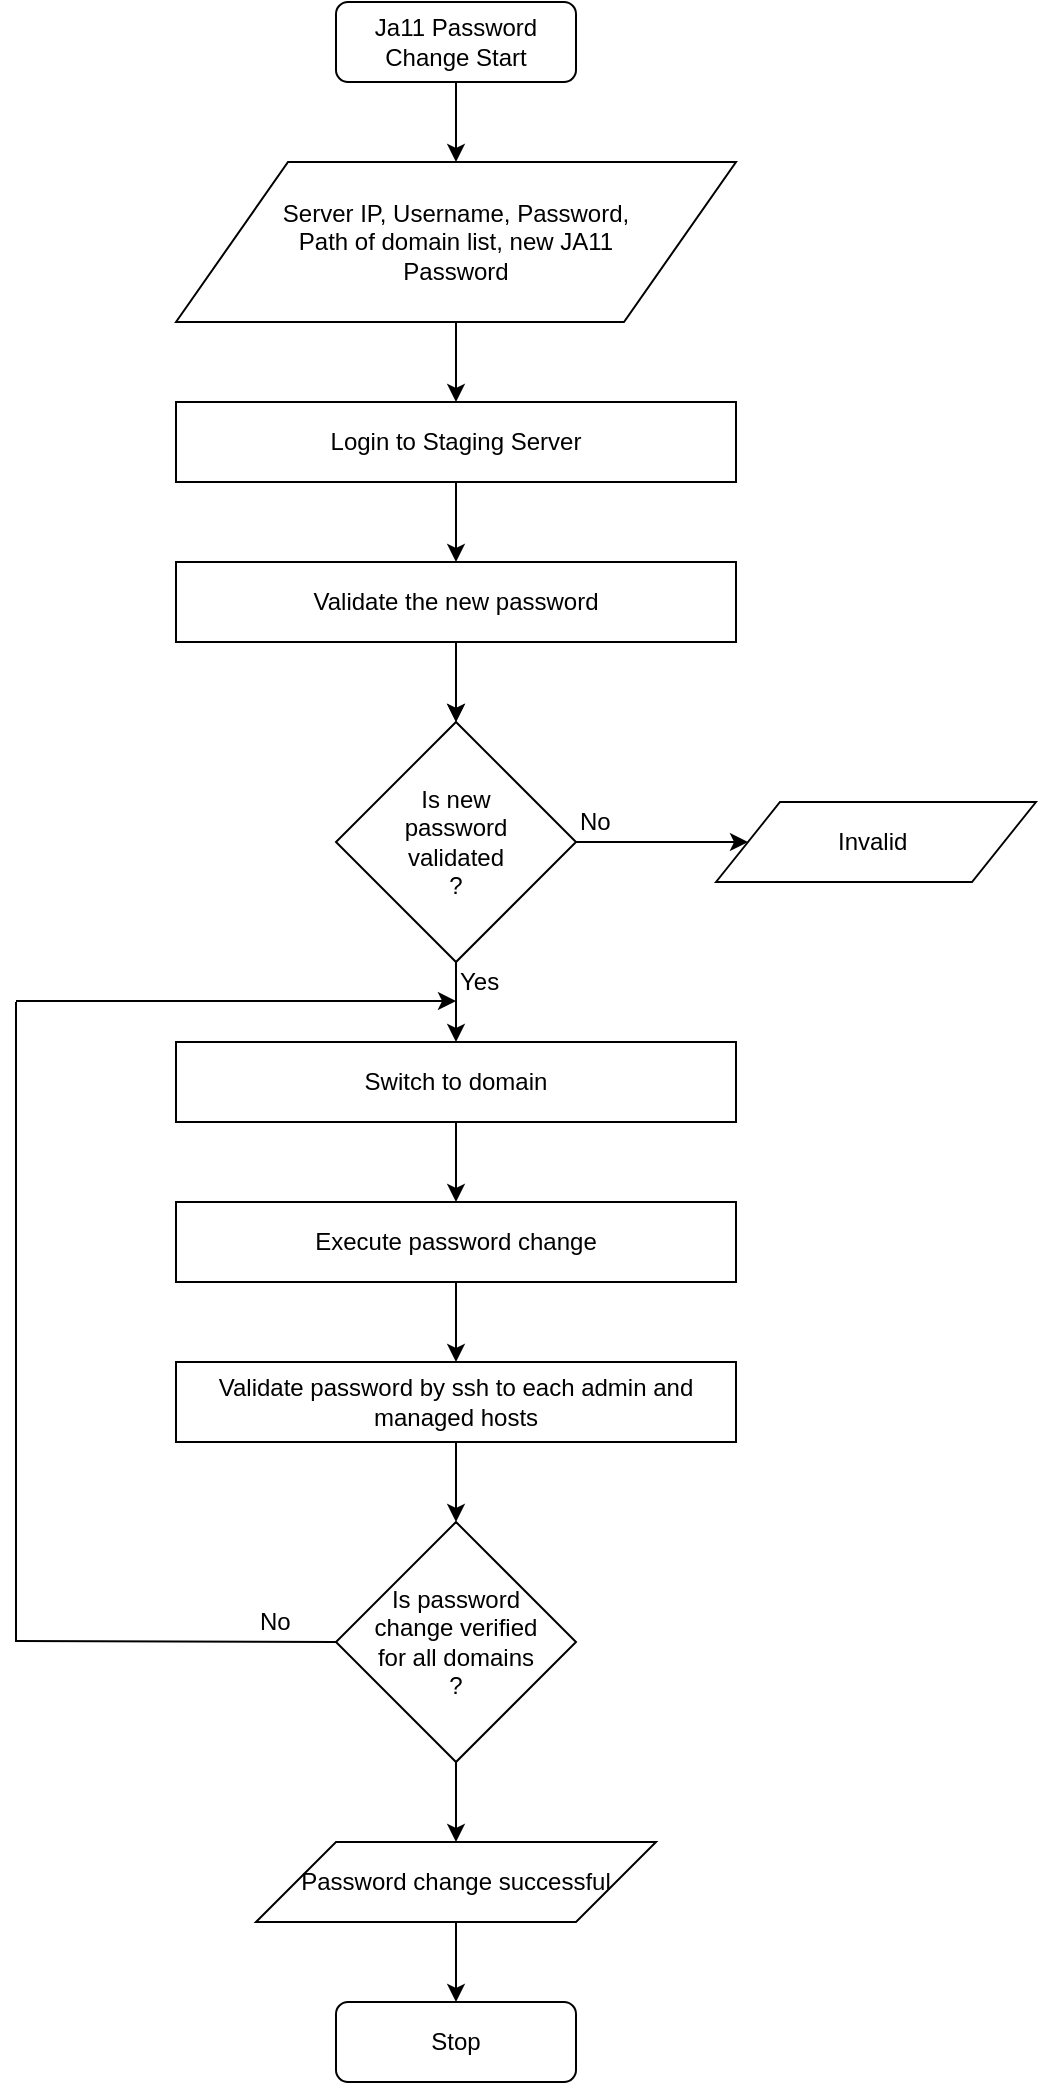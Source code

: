 <mxfile version="12.2.3" type="github" pages="1">
  <diagram id="XbEey4qihFn1aIaw0n4t" name="Page-1">
    <mxGraphModel dx="854" dy="468" grid="1" gridSize="10" guides="1" tooltips="1" connect="1" arrows="1" fold="1" page="1" pageScale="1" pageWidth="850" pageHeight="1100" math="0" shadow="0">
      <root>
        <mxCell id="0"/>
        <mxCell id="1" parent="0"/>
        <mxCell id="oMd4Auz60f5KPNyBKYmL-3" value="" style="edgeStyle=orthogonalEdgeStyle;rounded=0;orthogonalLoop=1;jettySize=auto;html=1;entryX=0.5;entryY=0;entryDx=0;entryDy=0;" parent="1" source="oMd4Auz60f5KPNyBKYmL-1" target="oMd4Auz60f5KPNyBKYmL-4" edge="1">
          <mxGeometry relative="1" as="geometry">
            <mxPoint x="420" y="240" as="targetPoint"/>
          </mxGeometry>
        </mxCell>
        <mxCell id="oMd4Auz60f5KPNyBKYmL-1" value="Ja11 Password Change Start" style="rounded=1;whiteSpace=wrap;html=1;" parent="1" vertex="1">
          <mxGeometry x="320" y="40" width="120" height="40" as="geometry"/>
        </mxCell>
        <mxCell id="oMd4Auz60f5KPNyBKYmL-4" value="Server IP, Username, Password,&lt;br&gt;Path of domain list, new JA11&lt;br&gt;Password" style="shape=parallelogram;perimeter=parallelogramPerimeter;whiteSpace=wrap;html=1;" parent="1" vertex="1">
          <mxGeometry x="240" y="120" width="280" height="80" as="geometry"/>
        </mxCell>
        <mxCell id="ldHxyFsKk509pLCEU5e3-24" style="edgeStyle=orthogonalEdgeStyle;rounded=0;orthogonalLoop=1;jettySize=auto;html=1;exitX=0.5;exitY=1;exitDx=0;exitDy=0;entryX=0.5;entryY=0;entryDx=0;entryDy=0;" parent="1" source="oMd4Auz60f5KPNyBKYmL-8" target="oMd4Auz60f5KPNyBKYmL-9" edge="1">
          <mxGeometry relative="1" as="geometry"/>
        </mxCell>
        <mxCell id="eEmDbHhoeAruKQSayOO1-5" value="" style="edgeStyle=orthogonalEdgeStyle;rounded=0;orthogonalLoop=1;jettySize=auto;html=1;" edge="1" parent="1" source="oMd4Auz60f5KPNyBKYmL-9" target="eEmDbHhoeAruKQSayOO1-2">
          <mxGeometry relative="1" as="geometry"/>
        </mxCell>
        <mxCell id="oMd4Auz60f5KPNyBKYmL-9" value="Validate the new password" style="rounded=0;whiteSpace=wrap;html=1;" parent="1" vertex="1">
          <mxGeometry x="240" y="320" width="280" height="40" as="geometry"/>
        </mxCell>
        <mxCell id="oMd4Auz60f5KPNyBKYmL-8" value="Login to Staging Server" style="rounded=0;whiteSpace=wrap;html=1;" parent="1" vertex="1">
          <mxGeometry x="240" y="240" width="280" height="40" as="geometry"/>
        </mxCell>
        <mxCell id="eEmDbHhoeAruKQSayOO1-1" value="" style="edgeStyle=orthogonalEdgeStyle;rounded=0;orthogonalLoop=1;jettySize=auto;html=1;" edge="1" parent="1" source="oMd4Auz60f5KPNyBKYmL-4" target="oMd4Auz60f5KPNyBKYmL-8">
          <mxGeometry relative="1" as="geometry">
            <mxPoint x="421" y="360" as="targetPoint"/>
            <mxPoint x="380" y="200" as="sourcePoint"/>
          </mxGeometry>
        </mxCell>
        <mxCell id="eEmDbHhoeAruKQSayOO1-7" value="" style="edgeStyle=orthogonalEdgeStyle;rounded=0;orthogonalLoop=1;jettySize=auto;html=1;entryX=0;entryY=0.5;entryDx=0;entryDy=0;" edge="1" parent="1" source="eEmDbHhoeAruKQSayOO1-2" target="eEmDbHhoeAruKQSayOO1-8">
          <mxGeometry relative="1" as="geometry">
            <mxPoint x="520" y="460" as="targetPoint"/>
          </mxGeometry>
        </mxCell>
        <mxCell id="eEmDbHhoeAruKQSayOO1-11" value="" style="edgeStyle=orthogonalEdgeStyle;rounded=0;orthogonalLoop=1;jettySize=auto;html=1;" edge="1" parent="1" source="eEmDbHhoeAruKQSayOO1-2">
          <mxGeometry relative="1" as="geometry">
            <mxPoint x="380" y="560" as="targetPoint"/>
          </mxGeometry>
        </mxCell>
        <mxCell id="eEmDbHhoeAruKQSayOO1-2" value="Is new &lt;br&gt;password&lt;br&gt;validated&lt;br&gt;?" style="rhombus;whiteSpace=wrap;html=1;" vertex="1" parent="1">
          <mxGeometry x="320" y="400" width="120" height="120" as="geometry"/>
        </mxCell>
        <mxCell id="eEmDbHhoeAruKQSayOO1-4" value="" style="endArrow=classic;html=1;" edge="1" parent="1">
          <mxGeometry width="50" height="50" relative="1" as="geometry">
            <mxPoint x="380" y="360" as="sourcePoint"/>
            <mxPoint x="380" y="400" as="targetPoint"/>
          </mxGeometry>
        </mxCell>
        <mxCell id="eEmDbHhoeAruKQSayOO1-8" value="Invalid&amp;nbsp;" style="shape=parallelogram;perimeter=parallelogramPerimeter;whiteSpace=wrap;html=1;" vertex="1" parent="1">
          <mxGeometry x="510" y="440" width="160" height="40" as="geometry"/>
        </mxCell>
        <mxCell id="eEmDbHhoeAruKQSayOO1-9" value="No" style="text;html=1;resizable=0;points=[];autosize=1;align=left;verticalAlign=top;spacingTop=-4;" vertex="1" parent="1">
          <mxGeometry x="440" y="440" width="30" height="20" as="geometry"/>
        </mxCell>
        <mxCell id="eEmDbHhoeAruKQSayOO1-12" value="Yes" style="text;html=1;resizable=0;points=[];autosize=1;align=left;verticalAlign=top;spacingTop=-4;" vertex="1" parent="1">
          <mxGeometry x="380" y="520" width="40" height="20" as="geometry"/>
        </mxCell>
        <mxCell id="eEmDbHhoeAruKQSayOO1-15" value="" style="edgeStyle=orthogonalEdgeStyle;rounded=0;orthogonalLoop=1;jettySize=auto;html=1;" edge="1" parent="1" source="eEmDbHhoeAruKQSayOO1-13" target="eEmDbHhoeAruKQSayOO1-14">
          <mxGeometry relative="1" as="geometry"/>
        </mxCell>
        <mxCell id="eEmDbHhoeAruKQSayOO1-13" value="Switch to domain" style="rounded=0;whiteSpace=wrap;html=1;" vertex="1" parent="1">
          <mxGeometry x="240" y="560" width="280" height="40" as="geometry"/>
        </mxCell>
        <mxCell id="eEmDbHhoeAruKQSayOO1-17" value="" style="edgeStyle=orthogonalEdgeStyle;rounded=0;orthogonalLoop=1;jettySize=auto;html=1;" edge="1" parent="1" source="eEmDbHhoeAruKQSayOO1-14" target="eEmDbHhoeAruKQSayOO1-16">
          <mxGeometry relative="1" as="geometry"/>
        </mxCell>
        <mxCell id="eEmDbHhoeAruKQSayOO1-14" value="Execute password change" style="rounded=0;whiteSpace=wrap;html=1;" vertex="1" parent="1">
          <mxGeometry x="240" y="640" width="280" height="40" as="geometry"/>
        </mxCell>
        <mxCell id="eEmDbHhoeAruKQSayOO1-19" value="" style="edgeStyle=orthogonalEdgeStyle;rounded=0;orthogonalLoop=1;jettySize=auto;html=1;" edge="1" parent="1" source="eEmDbHhoeAruKQSayOO1-16">
          <mxGeometry relative="1" as="geometry">
            <mxPoint x="380" y="800" as="targetPoint"/>
          </mxGeometry>
        </mxCell>
        <mxCell id="eEmDbHhoeAruKQSayOO1-16" value="Validate password by ssh to each admin and managed hosts" style="rounded=0;whiteSpace=wrap;html=1;" vertex="1" parent="1">
          <mxGeometry x="240" y="720" width="280" height="40" as="geometry"/>
        </mxCell>
        <mxCell id="eEmDbHhoeAruKQSayOO1-33" value="" style="edgeStyle=orthogonalEdgeStyle;rounded=0;orthogonalLoop=1;jettySize=auto;html=1;" edge="1" parent="1" source="eEmDbHhoeAruKQSayOO1-20">
          <mxGeometry relative="1" as="geometry">
            <mxPoint x="380" y="960" as="targetPoint"/>
          </mxGeometry>
        </mxCell>
        <mxCell id="eEmDbHhoeAruKQSayOO1-20" value="Is password&lt;br&gt;change verified&lt;br&gt;for all domains&lt;br&gt;?" style="rhombus;whiteSpace=wrap;html=1;" vertex="1" parent="1">
          <mxGeometry x="320" y="800" width="120" height="120" as="geometry"/>
        </mxCell>
        <mxCell id="eEmDbHhoeAruKQSayOO1-25" value="" style="endArrow=none;html=1;entryX=0;entryY=0.5;entryDx=0;entryDy=0;" edge="1" parent="1" target="eEmDbHhoeAruKQSayOO1-20">
          <mxGeometry width="50" height="50" relative="1" as="geometry">
            <mxPoint x="160" y="859.5" as="sourcePoint"/>
            <mxPoint x="230" y="859.5" as="targetPoint"/>
          </mxGeometry>
        </mxCell>
        <mxCell id="eEmDbHhoeAruKQSayOO1-26" value="" style="endArrow=none;html=1;" edge="1" parent="1">
          <mxGeometry width="50" height="50" relative="1" as="geometry">
            <mxPoint x="160" y="860" as="sourcePoint"/>
            <mxPoint x="160" y="540" as="targetPoint"/>
          </mxGeometry>
        </mxCell>
        <mxCell id="eEmDbHhoeAruKQSayOO1-28" value="No" style="text;html=1;resizable=0;points=[];autosize=1;align=left;verticalAlign=top;spacingTop=-4;" vertex="1" parent="1">
          <mxGeometry x="280" y="840" width="30" height="20" as="geometry"/>
        </mxCell>
        <mxCell id="eEmDbHhoeAruKQSayOO1-29" value="" style="endArrow=classic;html=1;entryX=0;entryY=0.975;entryDx=0;entryDy=0;entryPerimeter=0;" edge="1" parent="1" target="eEmDbHhoeAruKQSayOO1-12">
          <mxGeometry width="50" height="50" relative="1" as="geometry">
            <mxPoint x="160" y="539.5" as="sourcePoint"/>
            <mxPoint x="250" y="539.5" as="targetPoint"/>
          </mxGeometry>
        </mxCell>
        <mxCell id="eEmDbHhoeAruKQSayOO1-36" value="" style="edgeStyle=orthogonalEdgeStyle;rounded=0;orthogonalLoop=1;jettySize=auto;html=1;" edge="1" parent="1" source="eEmDbHhoeAruKQSayOO1-34">
          <mxGeometry relative="1" as="geometry">
            <mxPoint x="380" y="1040" as="targetPoint"/>
          </mxGeometry>
        </mxCell>
        <mxCell id="eEmDbHhoeAruKQSayOO1-34" value="Password change successful" style="shape=parallelogram;perimeter=parallelogramPerimeter;whiteSpace=wrap;html=1;" vertex="1" parent="1">
          <mxGeometry x="280" y="960" width="200" height="40" as="geometry"/>
        </mxCell>
        <mxCell id="eEmDbHhoeAruKQSayOO1-37" value="Stop" style="rounded=1;whiteSpace=wrap;html=1;" vertex="1" parent="1">
          <mxGeometry x="320" y="1040" width="120" height="40" as="geometry"/>
        </mxCell>
      </root>
    </mxGraphModel>
  </diagram>
</mxfile>
